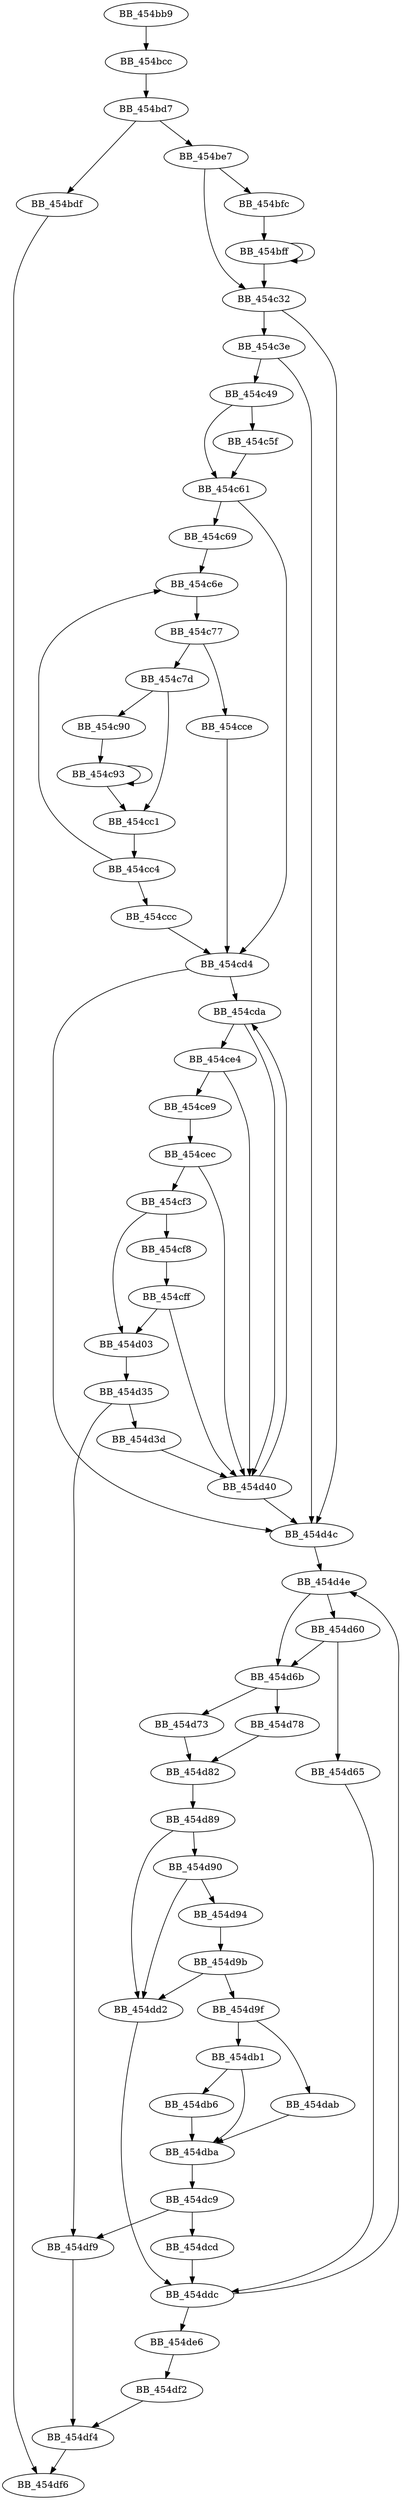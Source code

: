 DiGraph sub_454BB9{
BB_454bb9->BB_454bcc
BB_454bcc->BB_454bd7
BB_454bd7->BB_454bdf
BB_454bd7->BB_454be7
BB_454bdf->BB_454df6
BB_454be7->BB_454bfc
BB_454be7->BB_454c32
BB_454bfc->BB_454bff
BB_454bff->BB_454bff
BB_454bff->BB_454c32
BB_454c32->BB_454c3e
BB_454c32->BB_454d4c
BB_454c3e->BB_454c49
BB_454c3e->BB_454d4c
BB_454c49->BB_454c5f
BB_454c49->BB_454c61
BB_454c5f->BB_454c61
BB_454c61->BB_454c69
BB_454c61->BB_454cd4
BB_454c69->BB_454c6e
BB_454c6e->BB_454c77
BB_454c77->BB_454c7d
BB_454c77->BB_454cce
BB_454c7d->BB_454c90
BB_454c7d->BB_454cc1
BB_454c90->BB_454c93
BB_454c93->BB_454c93
BB_454c93->BB_454cc1
BB_454cc1->BB_454cc4
BB_454cc4->BB_454c6e
BB_454cc4->BB_454ccc
BB_454ccc->BB_454cd4
BB_454cce->BB_454cd4
BB_454cd4->BB_454cda
BB_454cd4->BB_454d4c
BB_454cda->BB_454ce4
BB_454cda->BB_454d40
BB_454ce4->BB_454ce9
BB_454ce4->BB_454d40
BB_454ce9->BB_454cec
BB_454cec->BB_454cf3
BB_454cec->BB_454d40
BB_454cf3->BB_454cf8
BB_454cf3->BB_454d03
BB_454cf8->BB_454cff
BB_454cff->BB_454d03
BB_454cff->BB_454d40
BB_454d03->BB_454d35
BB_454d35->BB_454d3d
BB_454d35->BB_454df9
BB_454d3d->BB_454d40
BB_454d40->BB_454cda
BB_454d40->BB_454d4c
BB_454d4c->BB_454d4e
BB_454d4e->BB_454d60
BB_454d4e->BB_454d6b
BB_454d60->BB_454d65
BB_454d60->BB_454d6b
BB_454d65->BB_454ddc
BB_454d6b->BB_454d73
BB_454d6b->BB_454d78
BB_454d73->BB_454d82
BB_454d78->BB_454d82
BB_454d82->BB_454d89
BB_454d89->BB_454d90
BB_454d89->BB_454dd2
BB_454d90->BB_454d94
BB_454d90->BB_454dd2
BB_454d94->BB_454d9b
BB_454d9b->BB_454d9f
BB_454d9b->BB_454dd2
BB_454d9f->BB_454dab
BB_454d9f->BB_454db1
BB_454dab->BB_454dba
BB_454db1->BB_454db6
BB_454db1->BB_454dba
BB_454db6->BB_454dba
BB_454dba->BB_454dc9
BB_454dc9->BB_454dcd
BB_454dc9->BB_454df9
BB_454dcd->BB_454ddc
BB_454dd2->BB_454ddc
BB_454ddc->BB_454d4e
BB_454ddc->BB_454de6
BB_454de6->BB_454df2
BB_454df2->BB_454df4
BB_454df4->BB_454df6
BB_454df9->BB_454df4
}

